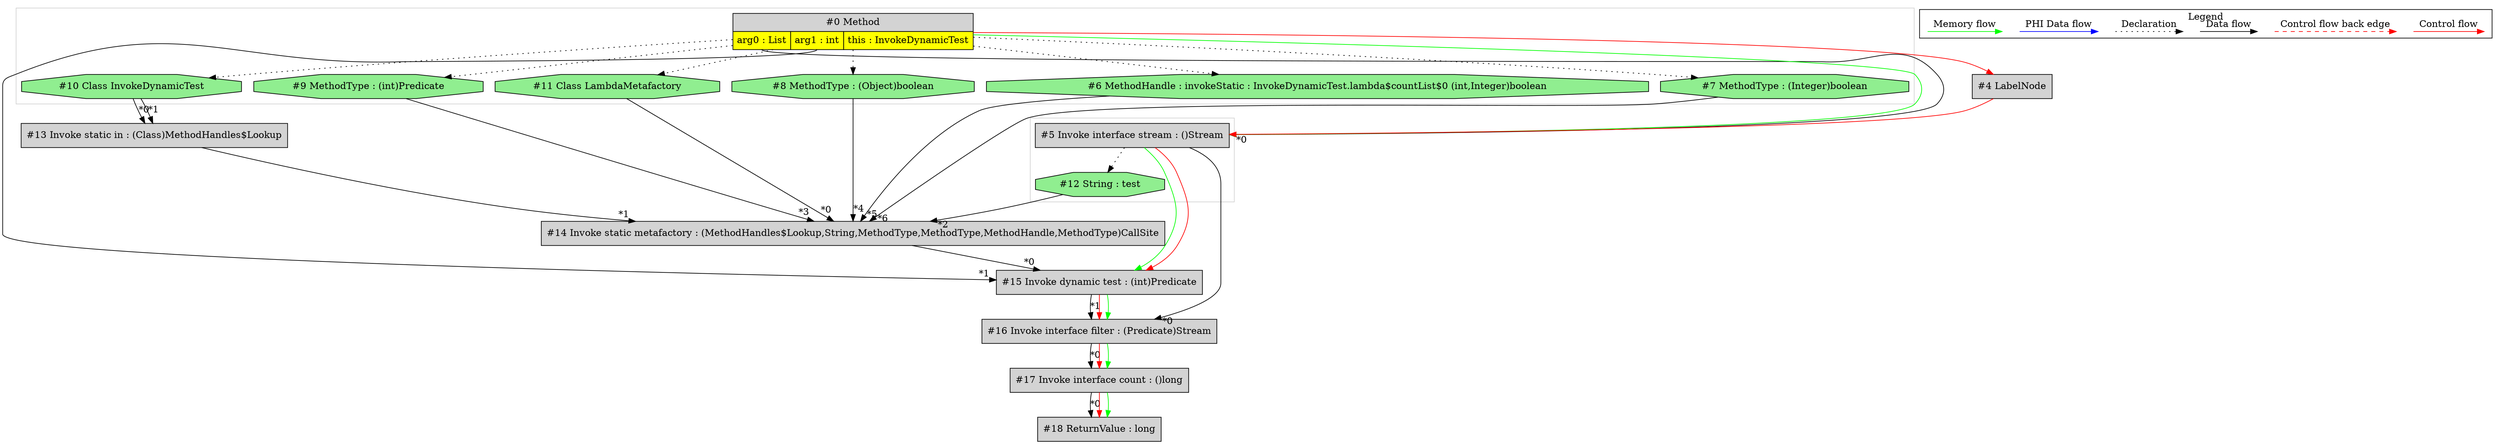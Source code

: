 digraph {
 ordering="in";
 node0[margin="0", label=<<table border="0" cellborder="1" cellspacing="0" cellpadding="5"><tr><td colspan="3">#0 Method</td></tr><tr><td port="prj1" bgcolor="yellow">arg0 : List</td><td port="prj2" bgcolor="yellow">arg1 : int</td><td port="prj3" bgcolor="yellow">this : InvokeDynamicTest</td></tr></table>>,shape=none, fillcolor=lightgrey, style=filled];
 node9[label="#9 MethodType : (int)Predicate",shape=octagon, fillcolor=lightgreen, style=filled];
 node0 -> node9[style=dotted];
 node14[label="#14 Invoke static metafactory : (MethodHandles$Lookup,String,MethodType,MethodType,MethodHandle,MethodType)CallSite",shape=box, fillcolor=lightgrey, style=filled];
 node11 -> node14[headlabel="*0", labeldistance=2];
 node13 -> node14[headlabel="*1", labeldistance=2];
 node12 -> node14[headlabel="*2", labeldistance=2];
 node9 -> node14[headlabel="*3", labeldistance=2];
 node8 -> node14[headlabel="*4", labeldistance=2];
 node6 -> node14[headlabel="*5", labeldistance=2];
 node7 -> node14[headlabel="*6", labeldistance=2];
 node7[label="#7 MethodType : (Integer)boolean",shape=octagon, fillcolor=lightgreen, style=filled];
 node0 -> node7[style=dotted];
 node6[label="#6 MethodHandle : invokeStatic : InvokeDynamicTest.lambda$countList$0 (int,Integer)boolean",shape=octagon, fillcolor=lightgreen, style=filled];
 node0 -> node6[style=dotted];
 node8[label="#8 MethodType : (Object)boolean",shape=octagon, fillcolor=lightgreen, style=filled];
 node0 -> node8[style=dotted];
 node12[label="#12 String : test",shape=octagon, fillcolor=lightgreen, style=filled];
 node5 -> node12[style=dotted];
 node5[label="#5 Invoke interface stream : ()Stream",shape=box, fillcolor=lightgrey, style=filled];
 node0:prj1 -> node5[headlabel="*0", labeldistance=2];
 node4 -> node5[labeldistance=2, color=red, fontcolor=red];
 node0 -> node5[labeldistance=2, color=green, constraint=false];
 node4[label="#4 LabelNode",shape=box, fillcolor=lightgrey, style=filled];
 node0 -> node4[labeldistance=2, color=red, fontcolor=red];
 node16[label="#16 Invoke interface filter : (Predicate)Stream",shape=box, fillcolor=lightgrey, style=filled];
 node5 -> node16[headlabel="*0", labeldistance=2];
 node15 -> node16[headlabel="*1", labeldistance=2];
 node15 -> node16[labeldistance=2, color=red, fontcolor=red];
 node15 -> node16[labeldistance=2, color=green, constraint=false];
 node15[label="#15 Invoke dynamic test : (int)Predicate",shape=box, fillcolor=lightgrey, style=filled];
 node14 -> node15[headlabel="*0", labeldistance=2];
 node0:prj2 -> node15[headlabel="*1", labeldistance=2];
 node5 -> node15[labeldistance=2, color=green, constraint=false];
 node5 -> node15[labeldistance=2, color=red, fontcolor=red];
 node17[label="#17 Invoke interface count : ()long",shape=box, fillcolor=lightgrey, style=filled];
 node16 -> node17[headlabel="*0", labeldistance=2];
 node16 -> node17[labeldistance=2, color=red, fontcolor=red];
 node16 -> node17[labeldistance=2, color=green, constraint=false];
 node18[label="#18 ReturnValue : long",shape=box, fillcolor=lightgrey, style=filled];
 node17 -> node18[headlabel="*0", labeldistance=2];
 node17 -> node18[labeldistance=2, color=red, fontcolor=red];
 node17 -> node18[labeldistance=2, color=green, constraint=false];
 node13[label="#13 Invoke static in : (Class)MethodHandles$Lookup",shape=box, fillcolor=lightgrey, style=filled];
 node10 -> node13[headlabel="*0", labeldistance=2];
 node10 -> node13[headlabel="*1", labeldistance=2];
 node10[label="#10 Class InvokeDynamicTest",shape=octagon, fillcolor=lightgreen, style=filled];
 node0 -> node10[style=dotted];
 node11[label="#11 Class LambdaMetafactory",shape=octagon, fillcolor=lightgreen, style=filled];
 node0 -> node11[style=dotted];
 subgraph cluster_0 {
  color=lightgray;
  node0;
  node6;
  node7;
  node8;
  node9;
  node10;
  node11;
 }
 subgraph cluster_1 {
  color=lightgray;
  node5;
  node12;
 }
 subgraph cluster_000 {
  label = "Legend";
  node [shape=point]
  {
   rank=same;
   c0 [style = invis];
   c1 [style = invis];
   c2 [style = invis];
   c3 [style = invis];
   d0 [style = invis];
   d1 [style = invis];
   d2 [style = invis];
   d3 [style = invis];
   d4 [style = invis];
   d5 [style = invis];
   d6 [style = invis];
   d7 [style = invis];
  }
  c0 -> c1 [label="Control flow", style=solid, color=red]
  c2 -> c3 [label="Control flow back edge", style=dashed, color=red]
  d0 -> d1 [label="Data flow"]
  d2 -> d3 [label="Declaration", style=dotted]
  d4 -> d5 [label="PHI Data flow", color=blue]
  d6 -> d7 [label="Memory flow", color=green]
 }

}
